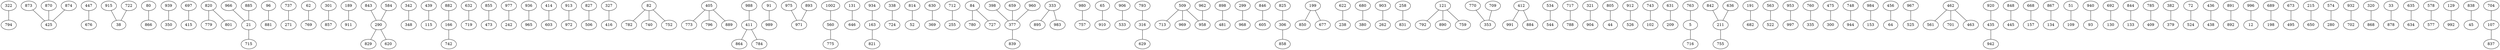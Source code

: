 strict graph "" {
	graph ["edge"="{}",
		file="/Users/felicedeluca/Developer/UofA/mlgd/datasets/eucore/set2/input/Layer_Layer7_topics_v2_id.dot",
		"graph"="{'file': '/Users/felicedeluca/Developer/UofA/mlgd/datasets/eucore/set2/input/Layer_Layer7_topics_v2_id.dot'}",
		"node"="{'label': '', 'level': ''}"
	];
	356	 [label=322,
		level=5];
	441	 [label=794,
		level=7];
	356 -- 441;
	890	 [label=873,
		level=7];
	869	 [label=425,
		level=4];
	890 -- 869;
	355	 [label=447,
		level=2];
	361	 [label=676,
		level=7];
	355 -- 361;
	854	 [label=915,
		level=7];
	65	 [label=38,
		level=2];
	854 -- 65;
	71	 [label=80,
		level=1];
	287	 [label=866,
		level=7];
	71 -- 287;
	133	 [label=939,
		level=7];
	123	 [label=350,
		level=1];
	133 -- 123;
	610	 [label=697,
		level=5];
	612	 [label=415,
		level=7];
	610 -- 612;
	516	 [label=820,
		level=1];
	765	 [label=779,
		level=7];
	516 -- 765;
	978	 [label=801,
		level=7];
	516 -- 978;
	423	 [label=966,
		level=7];
	122	 [label=21,
		level=1];
	423 -- 122;
	41	 [label=96,
		level=1];
	835	 [label=881,
		level=7];
	41 -- 835;
	958	 [label=737,
		level=7];
	243	 [label=271,
		level=2];
	958 -- 243;
	104	 [label=62,
		level=1];
	857	 [label=769,
		level=7];
	104 -- 857;
	325	 [label=301,
		level=1];
	743	 [label=857,
		level=7];
	325 -- 743;
	80	 [label=189,
		level=2];
	773	 [label=911,
		level=7];
	80 -- 773;
	880	 [label=843,
		level=7];
	114	 [label=290,
		level=1];
	880 -- 114;
	131	 [label=342,
		level=2];
	816	 [label=348,
		level=7];
	131 -- 816;
	808	 [label=439,
		level=7];
	15	 [label=115,
		level=1];
	808 -- 15;
	831	 [label=882,
		level=7];
	492	 [label=166,
		level=1];
	831 -- 492;
	931	 [label=632,
		level=7];
	212	 [label=719,
		level=5];
	931 -- 212;
	766	 [label=855,
		level=7];
	258	 [label=473,
		level=1];
	766 -- 258;
	693	 [label=977,
		level=7];
	689	 [label=242,
		level=4];
	693 -- 689;
	134	 [label=936,
		level=3];
	312	 [label=965,
		level=7];
	134 -- 312;
	611	 [label=414,
		level=5];
	697	 [label=603,
		level=7];
	611 -- 697;
	702	 [label=913,
		level=5];
	812	 [label=972,
		level=7];
	702 -- 812;
	902	 [label=827,
		level=7];
	196	 [label=506,
		level=2];
	902 -- 196;
	414	 [label=327,
		level=4];
	753	 [label=416,
		level=7];
	414 -- 753;
	9	 [label=82,
		level=1];
	639	 [label=782,
		level=7];
	9 -- 639;
	637	 [label=740,
		level=7];
	9 -- 637;
	648	 [label=752,
		level=7];
	9 -- 648;
	174	 [label=405,
		level=1];
	847	 [label=773,
		level=7];
	174 -- 847;
	866	 [label=796,
		level=7];
	174 -- 866;
	865	 [label=889,
		level=7];
	174 -- 865;
	850	 [label=988,
		level=7];
	46	 [label=411,
		level=1];
	850 -- 46;
	178	 [label=91,
		level=4];
	844	 [label=989,
		level=7];
	178 -- 844;
	784	 [label=975,
		level=7];
	79	 [label=971,
		level=1];
	784 -- 79;
	853	 [label=1002,
		level=7];
	147	 [label=560,
		level=2];
	853 -- 147;
	173	 [label=131,
		level=2];
	861	 [label=646,
		level=7];
	173 -- 861;
	904	 [label=934,
		level=7];
	399	 [label=163,
		level=2];
	904 -- 399;
	16	 [label=338,
		level=2];
	746	 [label=724,
		level=7];
	16 -- 746;
	727	 [label=814,
		level=7];
	725	 [label=52,
		level=5];
	727 -- 725;
	894	 [label=630,
		level=7];
	566	 [label=369,
		level=6];
	894 -- 566;
	932	 [label=712,
		level=7];
	115	 [label=255,
		level=2];
	932 -- 115;
	11	 [label=84,
		level=1];
	672	 [label=780,
		level=7];
	11 -- 672;
	772	 [label=727,
		level=7];
	11 -- 772;
	748	 [label=398,
		level=7];
	94	 [label=377,
		level=1];
	748 -- 94;
	23	 [label=333,
		level=1];
	858	 [label=895,
		level=7];
	23 -- 858;
	859	 [label=983,
		level=7];
	23 -- 859;
	154	 [label=980,
		level=5];
	534	 [label=757,
		level=7];
	154 -- 534;
	109	 [label=65,
		level=1];
	974	 [label=910,
		level=7];
	109 -- 974;
	711	 [label=906,
		level=7];
	72	 [label=533,
		level=1];
	711 -- 72;
	422	 [label=885,
		level=7];
	422 -- 122;
	926	 [label=893,
		level=7];
	926 -- 79;
	780	 [label=793,
		level=7];
	259	 [label=316,
		level=2];
	780 -- 259;
	276	 [label=509,
		level=2];
	828	 [label=713,
		level=7];
	276 -- 828;
	829	 [label=969,
		level=7];
	276 -- 829;
	827	 [label=958,
		level=7];
	276 -- 827;
	732	 [label=898,
		level=7];
	547	 [label=481,
		level=3];
	732 -- 547;
	297	 [label=299,
		level=5];
	910	 [label=968,
		level=7];
	297 -- 910;
	906	 [label=864,
		level=7];
	46 -- 906;
	972	 [label=784,
		level=7];
	46 -- 972;
	676	 [label=846,
		level=7];
	578	 [label=605,
		level=6];
	676 -- 578;
	846	 [label=825,
		level=7];
	171	 [label=306,
		level=2];
	846 -- 171;
	172	 [label=199,
		level=2];
	851	 [label=850,
		level=7];
	172 -- 851;
	852	 [label=677,
		level=7];
	172 -- 852;
	877	 [label=622,
		level=7];
	247	 [label=238,
		level=3];
	877 -- 247;
	876	 [label=680,
		level=7];
	875	 [label=380,
		level=3];
	876 -- 875;
	845	 [label=858,
		level=7];
	171 -- 845;
	917	 [label=903,
		level=7];
	455	 [label=262,
		level=5];
	917 -- 455;
	343	 [label=258,
		level=2];
	576	 [label=831,
		level=7];
	343 -- 576;
	28	 [label=121,
		level=1];
	747	 [label=792,
		level=7];
	28 -- 747;
	895	 [label=890,
		level=7];
	28 -- 895;
	896	 [label=759,
		level=7];
	28 -- 896;
	888	 [label=770,
		level=7];
	886	 [label=353,
		level=3];
	888 -- 886;
	216	 [label=412,
		level=1];
	907	 [label=991,
		level=7];
	216 -- 907;
	253	 [label=884,
		level=7];
	216 -- 253;
	560	 [label=534,
		level=7];
	558	 [label=544,
		level=4];
	560 -- 558;
	860	 [label=717,
		level=5];
	970	 [label=788,
		level=7];
	860 -- 970;
	891	 [label=870,
		level=7];
	891 -- 869;
	453	 [label=321,
		level=2];
	960	 [label=904,
		level=7];
	453 -- 960;
	963	 [label=659,
		level=7];
	963 -- 94;
	821	 [label=805,
		level=7];
	417	 [label=44,
		level=1];
	821 -- 417;
	901	 [label=912,
		level=7];
	499	 [label=526,
		level=2];
	901 -- 499;
	968	 [label=743,
		level=7];
	211	 [label=102,
		level=5];
	968 -- 211;
	722	 [label=631,
		level=7];
	160	 [label=209,
		level=1];
	722 -- 160;
	804	 [label=763,
		level=7];
	14	 [label=5,
		level=1];
	804 -- 14;
	924	 [label=842,
		level=7];
	92	 [label=211,
		level=1];
	924 -- 92;
	573	 [label=960,
		level=7];
	573 -- 94;
	887	 [label=709,
		level=7];
	887 -- 886;
	139	 [label=191,
		level=2];
	144	 [label=682,
		level=7];
	139 -- 144;
	645	 [label=563,
		level=5];
	946	 [label=522,
		level=7];
	645 -- 946;
	741	 [label=953,
		level=5];
	938	 [label=997,
		level=7];
	741 -- 938;
	914	 [label=821,
		level=7];
	399 -- 914;
	881	 [label=584,
		level=7];
	881 -- 114;
	878	 [label=829,
		level=7];
	114 -- 878;
	879	 [label=620,
		level=7];
	114 -- 879;
	964	 [label=760,
		level=7];
	372	 [label=335,
		level=5];
	964 -- 372;
	928	 [label=475,
		level=7];
	198	 [label=300,
		level=2];
	928 -- 198;
	652	 [label=748,
		level=4];
	688	 [label=944,
		level=7];
	652 -- 688;
	900	 [label=984,
		level=7];
	390	 [label=153,
		level=2];
	900 -- 390;
	161	 [label=456,
		level=7];
	3	 [label=64,
		level=1];
	161 -- 3;
	705	 [label=967,
		level=7];
	467	 [label=525,
		level=3];
	705 -- 467;
	940	 [label=962,
		level=7];
	940 -- 827;
	426	 [label=715,
		level=7];
	122 -- 426;
	427	 [label=462,
		level=4];
	533	 [label=561,
		level=7];
	427 -- 533;
	801	 [label=701,
		level=7];
	427 -- 801;
	971	 [label=463,
		level=7];
	427 -- 971;
	814	 [label=920,
		level=7];
	708	 [label=435,
		level=5];
	814 -- 708;
	614	 [label=722,
		level=7];
	614 -- 65;
	973	 [label=848,
		level=7];
	222	 [label=445,
		level=5];
	973 -- 222;
	531	 [label=668,
		level=7];
	143	 [label=157,
		level=2];
	531 -- 143;
	883	 [label=636,
		level=7];
	883 -- 92;
	790	 [label=839,
		level=7];
	94 -- 790;
	805	 [label=716,
		level=7];
	14 -- 805;
	774	 [label=867,
		level=7];
	233	 [label=134,
		level=5];
	774 -- 233;
	486	 [label=51,
		level=2];
	792	 [label=109,
		level=7];
	486 -- 792;
	777	 [label=940,
		level=7];
	98	 [label=93,
		level=1];
	777 -- 98;
	817	 [label=692,
		level=7];
	490	 [label=130,
		level=4];
	817 -- 490;
	627	 [label=844,
		level=7];
	66	 [label=133,
		level=1];
	627 -- 66;
	594	 [label=785,
		level=7];
	6	 [label=409,
		level=1];
	594 -- 6;
	912	 [label=382,
		level=7];
	186	 [label=379,
		level=2];
	912 -- 186;
	813	 [label=942,
		level=7];
	708 -- 813;
	354	 [label=72,
		level=6];
	864	 [label=524,
		level=7];
	354 -- 864;
	582	 [label=436,
		level=7];
	103	 [label=438,
		level=1];
	582 -- 103;
	700	 [label=891,
		level=7];
	699	 [label=892,
		level=5];
	700 -- 699;
	761	 [label=996,
		level=7];
	617	 [label=12,
		level=2];
	761 -- 617;
	898	 [label=689,
		level=7];
	240	 [label=198,
		level=4];
	898 -- 240;
	961	 [label=673,
		level=7];
	954	 [label=495,
		level=1];
	961 -- 954;
	232	 [label=215,
		level=1];
	572	 [label=650,
		level=7];
	232 -- 572;
	763	 [label=574,
		level=7];
	487	 [label=280,
		level=1];
	763 -- 487;
	262	 [label=932,
		level=1];
	818	 [label=702,
		level=7];
	262 -- 818;
	128	 [label=320,
		level=2];
	745	 [label=868,
		level=7];
	128 -- 745;
	308	 [label=33,
		level=4];
	687	 [label=878,
		level=7];
	308 -- 687;
	749	 [label=629,
		level=7];
	259 -- 749;
	581	 [label=635,
		level=5];
	580	 [label=634,
		level=7];
	581 -- 580;
	905	 [label=755,
		level=7];
	92 -- 905;
	832	 [label=742,
		level=7];
	492 -- 832;
	778	 [label=578,
		level=7];
	384	 [label=577,
		level=5];
	778 -- 384;
	113	 [label=129,
		level=1];
	834	 [label=992,
		level=7];
	113 -- 834;
	698	 [label=838,
		level=7];
	369	 [label=45,
		level=2];
	698 -- 369;
	885	 [label=775,
		level=7];
	147 -- 885;
	855	 [label=704,
		level=7];
	48	 [label=107,
		level=1];
	855 -- 48;
	933	 [label=837,
		level=7];
	48 -- 933;
	892	 [label=874,
		level=7];
	892 -- 869;
}

